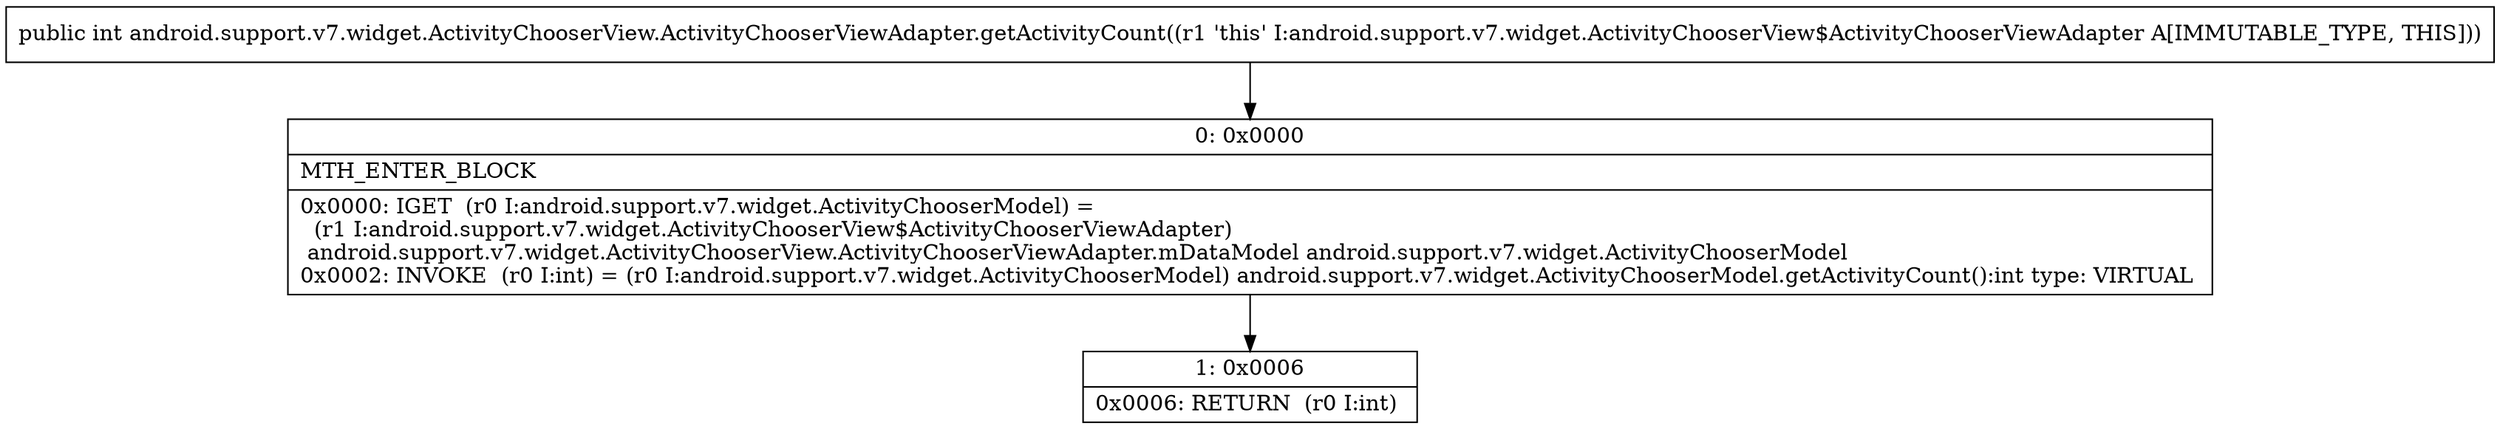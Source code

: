 digraph "CFG forandroid.support.v7.widget.ActivityChooserView.ActivityChooserViewAdapter.getActivityCount()I" {
Node_0 [shape=record,label="{0\:\ 0x0000|MTH_ENTER_BLOCK\l|0x0000: IGET  (r0 I:android.support.v7.widget.ActivityChooserModel) = \l  (r1 I:android.support.v7.widget.ActivityChooserView$ActivityChooserViewAdapter)\l android.support.v7.widget.ActivityChooserView.ActivityChooserViewAdapter.mDataModel android.support.v7.widget.ActivityChooserModel \l0x0002: INVOKE  (r0 I:int) = (r0 I:android.support.v7.widget.ActivityChooserModel) android.support.v7.widget.ActivityChooserModel.getActivityCount():int type: VIRTUAL \l}"];
Node_1 [shape=record,label="{1\:\ 0x0006|0x0006: RETURN  (r0 I:int) \l}"];
MethodNode[shape=record,label="{public int android.support.v7.widget.ActivityChooserView.ActivityChooserViewAdapter.getActivityCount((r1 'this' I:android.support.v7.widget.ActivityChooserView$ActivityChooserViewAdapter A[IMMUTABLE_TYPE, THIS])) }"];
MethodNode -> Node_0;
Node_0 -> Node_1;
}

